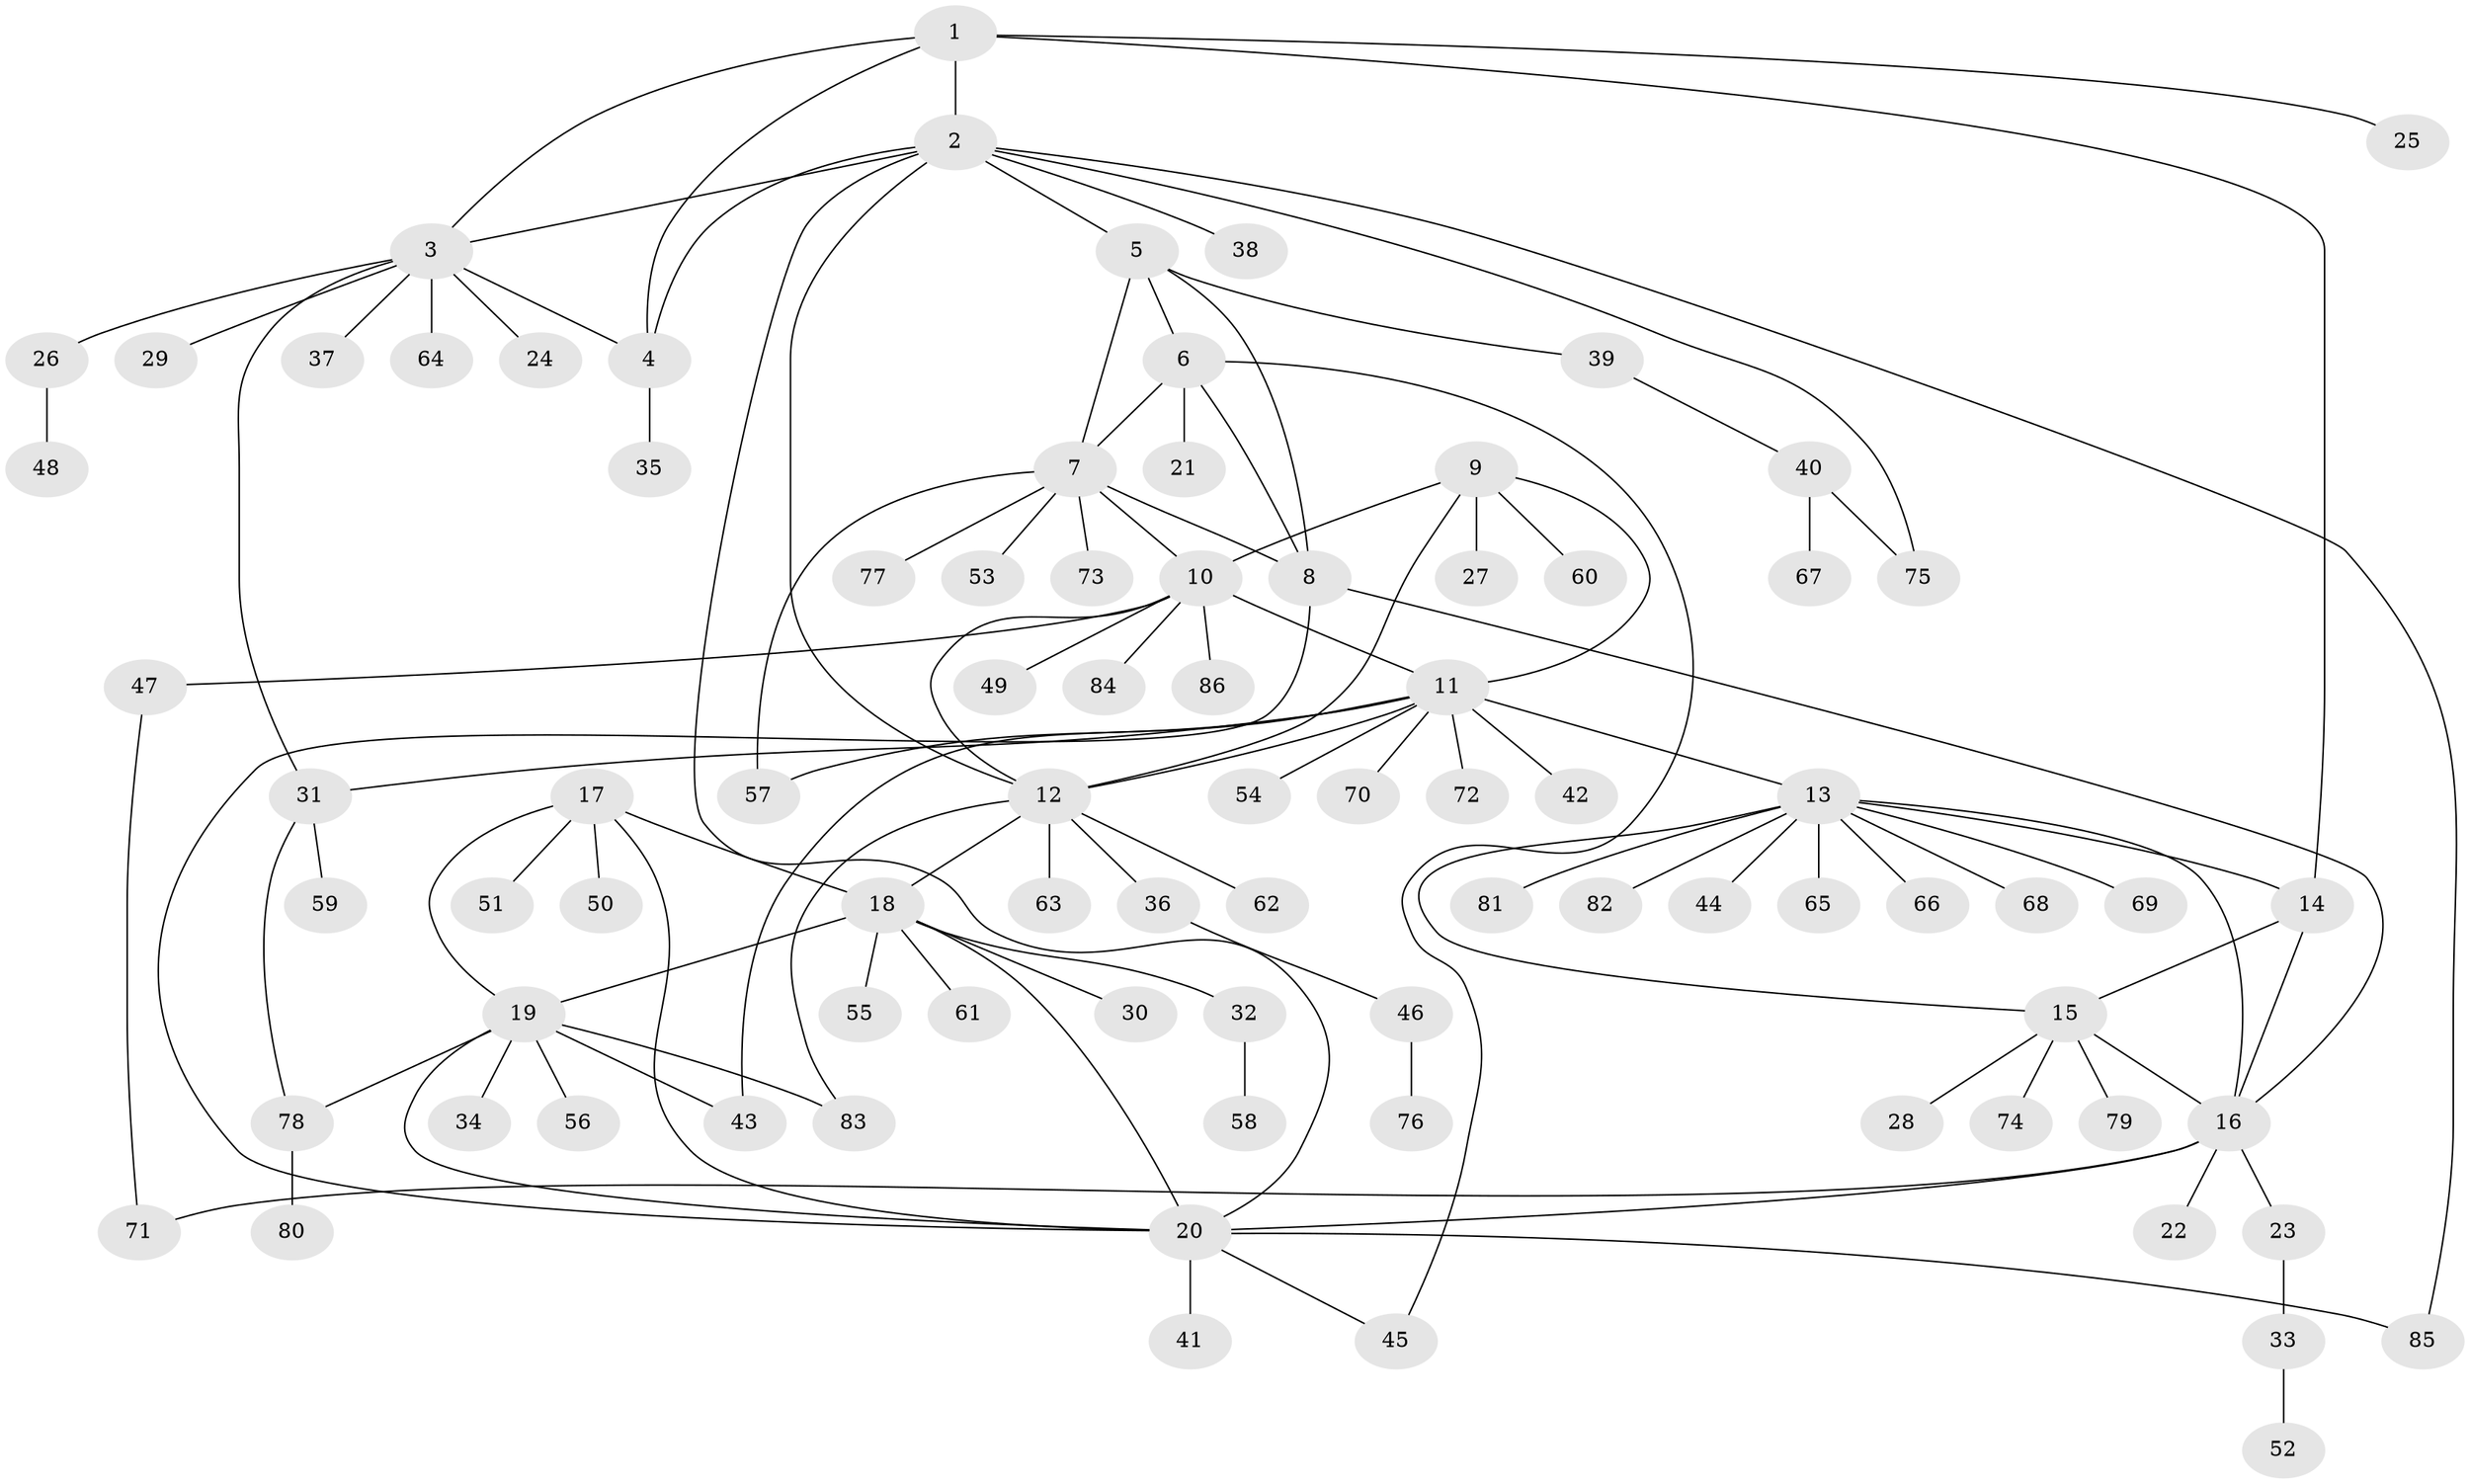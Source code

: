 // Generated by graph-tools (version 1.1) at 2025/11/02/27/25 16:11:36]
// undirected, 86 vertices, 115 edges
graph export_dot {
graph [start="1"]
  node [color=gray90,style=filled];
  1;
  2;
  3;
  4;
  5;
  6;
  7;
  8;
  9;
  10;
  11;
  12;
  13;
  14;
  15;
  16;
  17;
  18;
  19;
  20;
  21;
  22;
  23;
  24;
  25;
  26;
  27;
  28;
  29;
  30;
  31;
  32;
  33;
  34;
  35;
  36;
  37;
  38;
  39;
  40;
  41;
  42;
  43;
  44;
  45;
  46;
  47;
  48;
  49;
  50;
  51;
  52;
  53;
  54;
  55;
  56;
  57;
  58;
  59;
  60;
  61;
  62;
  63;
  64;
  65;
  66;
  67;
  68;
  69;
  70;
  71;
  72;
  73;
  74;
  75;
  76;
  77;
  78;
  79;
  80;
  81;
  82;
  83;
  84;
  85;
  86;
  1 -- 2;
  1 -- 3;
  1 -- 4;
  1 -- 14;
  1 -- 25;
  2 -- 3;
  2 -- 4;
  2 -- 5;
  2 -- 12;
  2 -- 20;
  2 -- 38;
  2 -- 75;
  2 -- 85;
  3 -- 4;
  3 -- 24;
  3 -- 26;
  3 -- 29;
  3 -- 31;
  3 -- 37;
  3 -- 64;
  4 -- 35;
  5 -- 6;
  5 -- 7;
  5 -- 8;
  5 -- 39;
  6 -- 7;
  6 -- 8;
  6 -- 21;
  6 -- 45;
  7 -- 8;
  7 -- 10;
  7 -- 53;
  7 -- 57;
  7 -- 73;
  7 -- 77;
  8 -- 16;
  8 -- 20;
  9 -- 10;
  9 -- 11;
  9 -- 12;
  9 -- 27;
  9 -- 60;
  10 -- 11;
  10 -- 12;
  10 -- 47;
  10 -- 49;
  10 -- 84;
  10 -- 86;
  11 -- 12;
  11 -- 13;
  11 -- 31;
  11 -- 42;
  11 -- 43;
  11 -- 54;
  11 -- 57;
  11 -- 70;
  11 -- 72;
  12 -- 18;
  12 -- 36;
  12 -- 62;
  12 -- 63;
  12 -- 83;
  13 -- 14;
  13 -- 15;
  13 -- 16;
  13 -- 44;
  13 -- 65;
  13 -- 66;
  13 -- 68;
  13 -- 69;
  13 -- 81;
  13 -- 82;
  14 -- 15;
  14 -- 16;
  15 -- 16;
  15 -- 28;
  15 -- 74;
  15 -- 79;
  16 -- 20;
  16 -- 22;
  16 -- 23;
  16 -- 71;
  17 -- 18;
  17 -- 19;
  17 -- 20;
  17 -- 50;
  17 -- 51;
  18 -- 19;
  18 -- 20;
  18 -- 30;
  18 -- 32;
  18 -- 55;
  18 -- 61;
  19 -- 20;
  19 -- 34;
  19 -- 43;
  19 -- 56;
  19 -- 78;
  19 -- 83;
  20 -- 41;
  20 -- 45;
  20 -- 85;
  23 -- 33;
  26 -- 48;
  31 -- 59;
  31 -- 78;
  32 -- 58;
  33 -- 52;
  36 -- 46;
  39 -- 40;
  40 -- 67;
  40 -- 75;
  46 -- 76;
  47 -- 71;
  78 -- 80;
}
